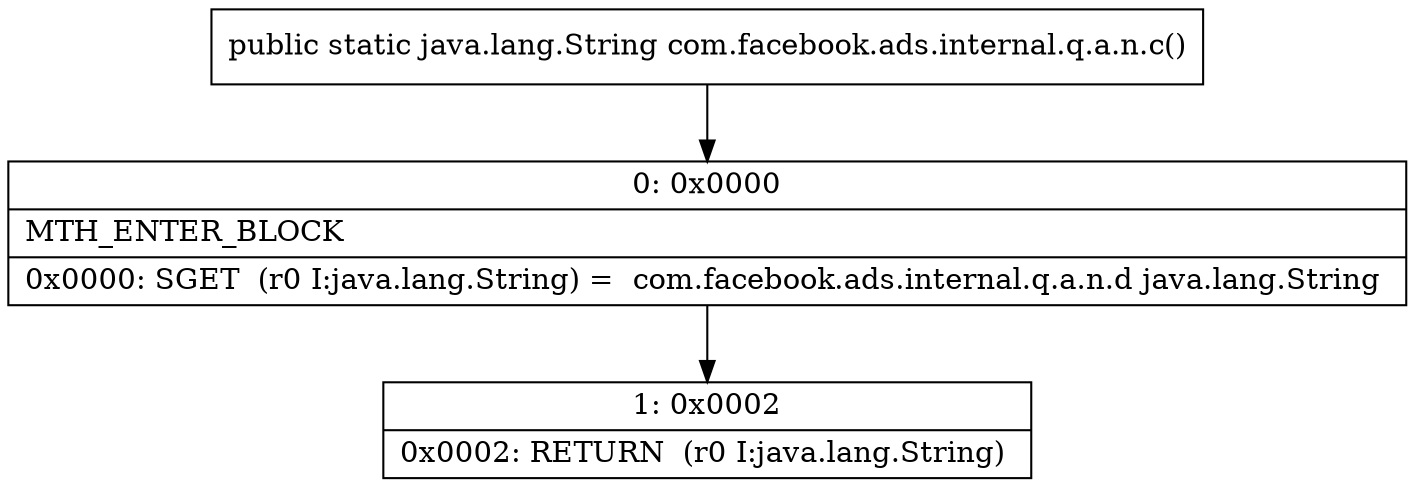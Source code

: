 digraph "CFG forcom.facebook.ads.internal.q.a.n.c()Ljava\/lang\/String;" {
Node_0 [shape=record,label="{0\:\ 0x0000|MTH_ENTER_BLOCK\l|0x0000: SGET  (r0 I:java.lang.String) =  com.facebook.ads.internal.q.a.n.d java.lang.String \l}"];
Node_1 [shape=record,label="{1\:\ 0x0002|0x0002: RETURN  (r0 I:java.lang.String) \l}"];
MethodNode[shape=record,label="{public static java.lang.String com.facebook.ads.internal.q.a.n.c() }"];
MethodNode -> Node_0;
Node_0 -> Node_1;
}

